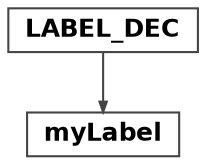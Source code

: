 digraph {

	ordering=out;
	ranksep=.4;
  margin=0;
	bgcolor="white"; node [shape=box, fixedsize=false, fontsize=12, fontname="Helvetica-bold", fontcolor="black"
		width=.25, height=.25, color="#444444", fillcolor="white", style="filled, solid"];
	edge [arrowsize=.5, color="#444444"]


  n2 [label="LABEL_DEC"];
  n3 [label="myLabel"];
  
  n2 -> n3 // "LABEL_DEC" -> "myLabel"

}
